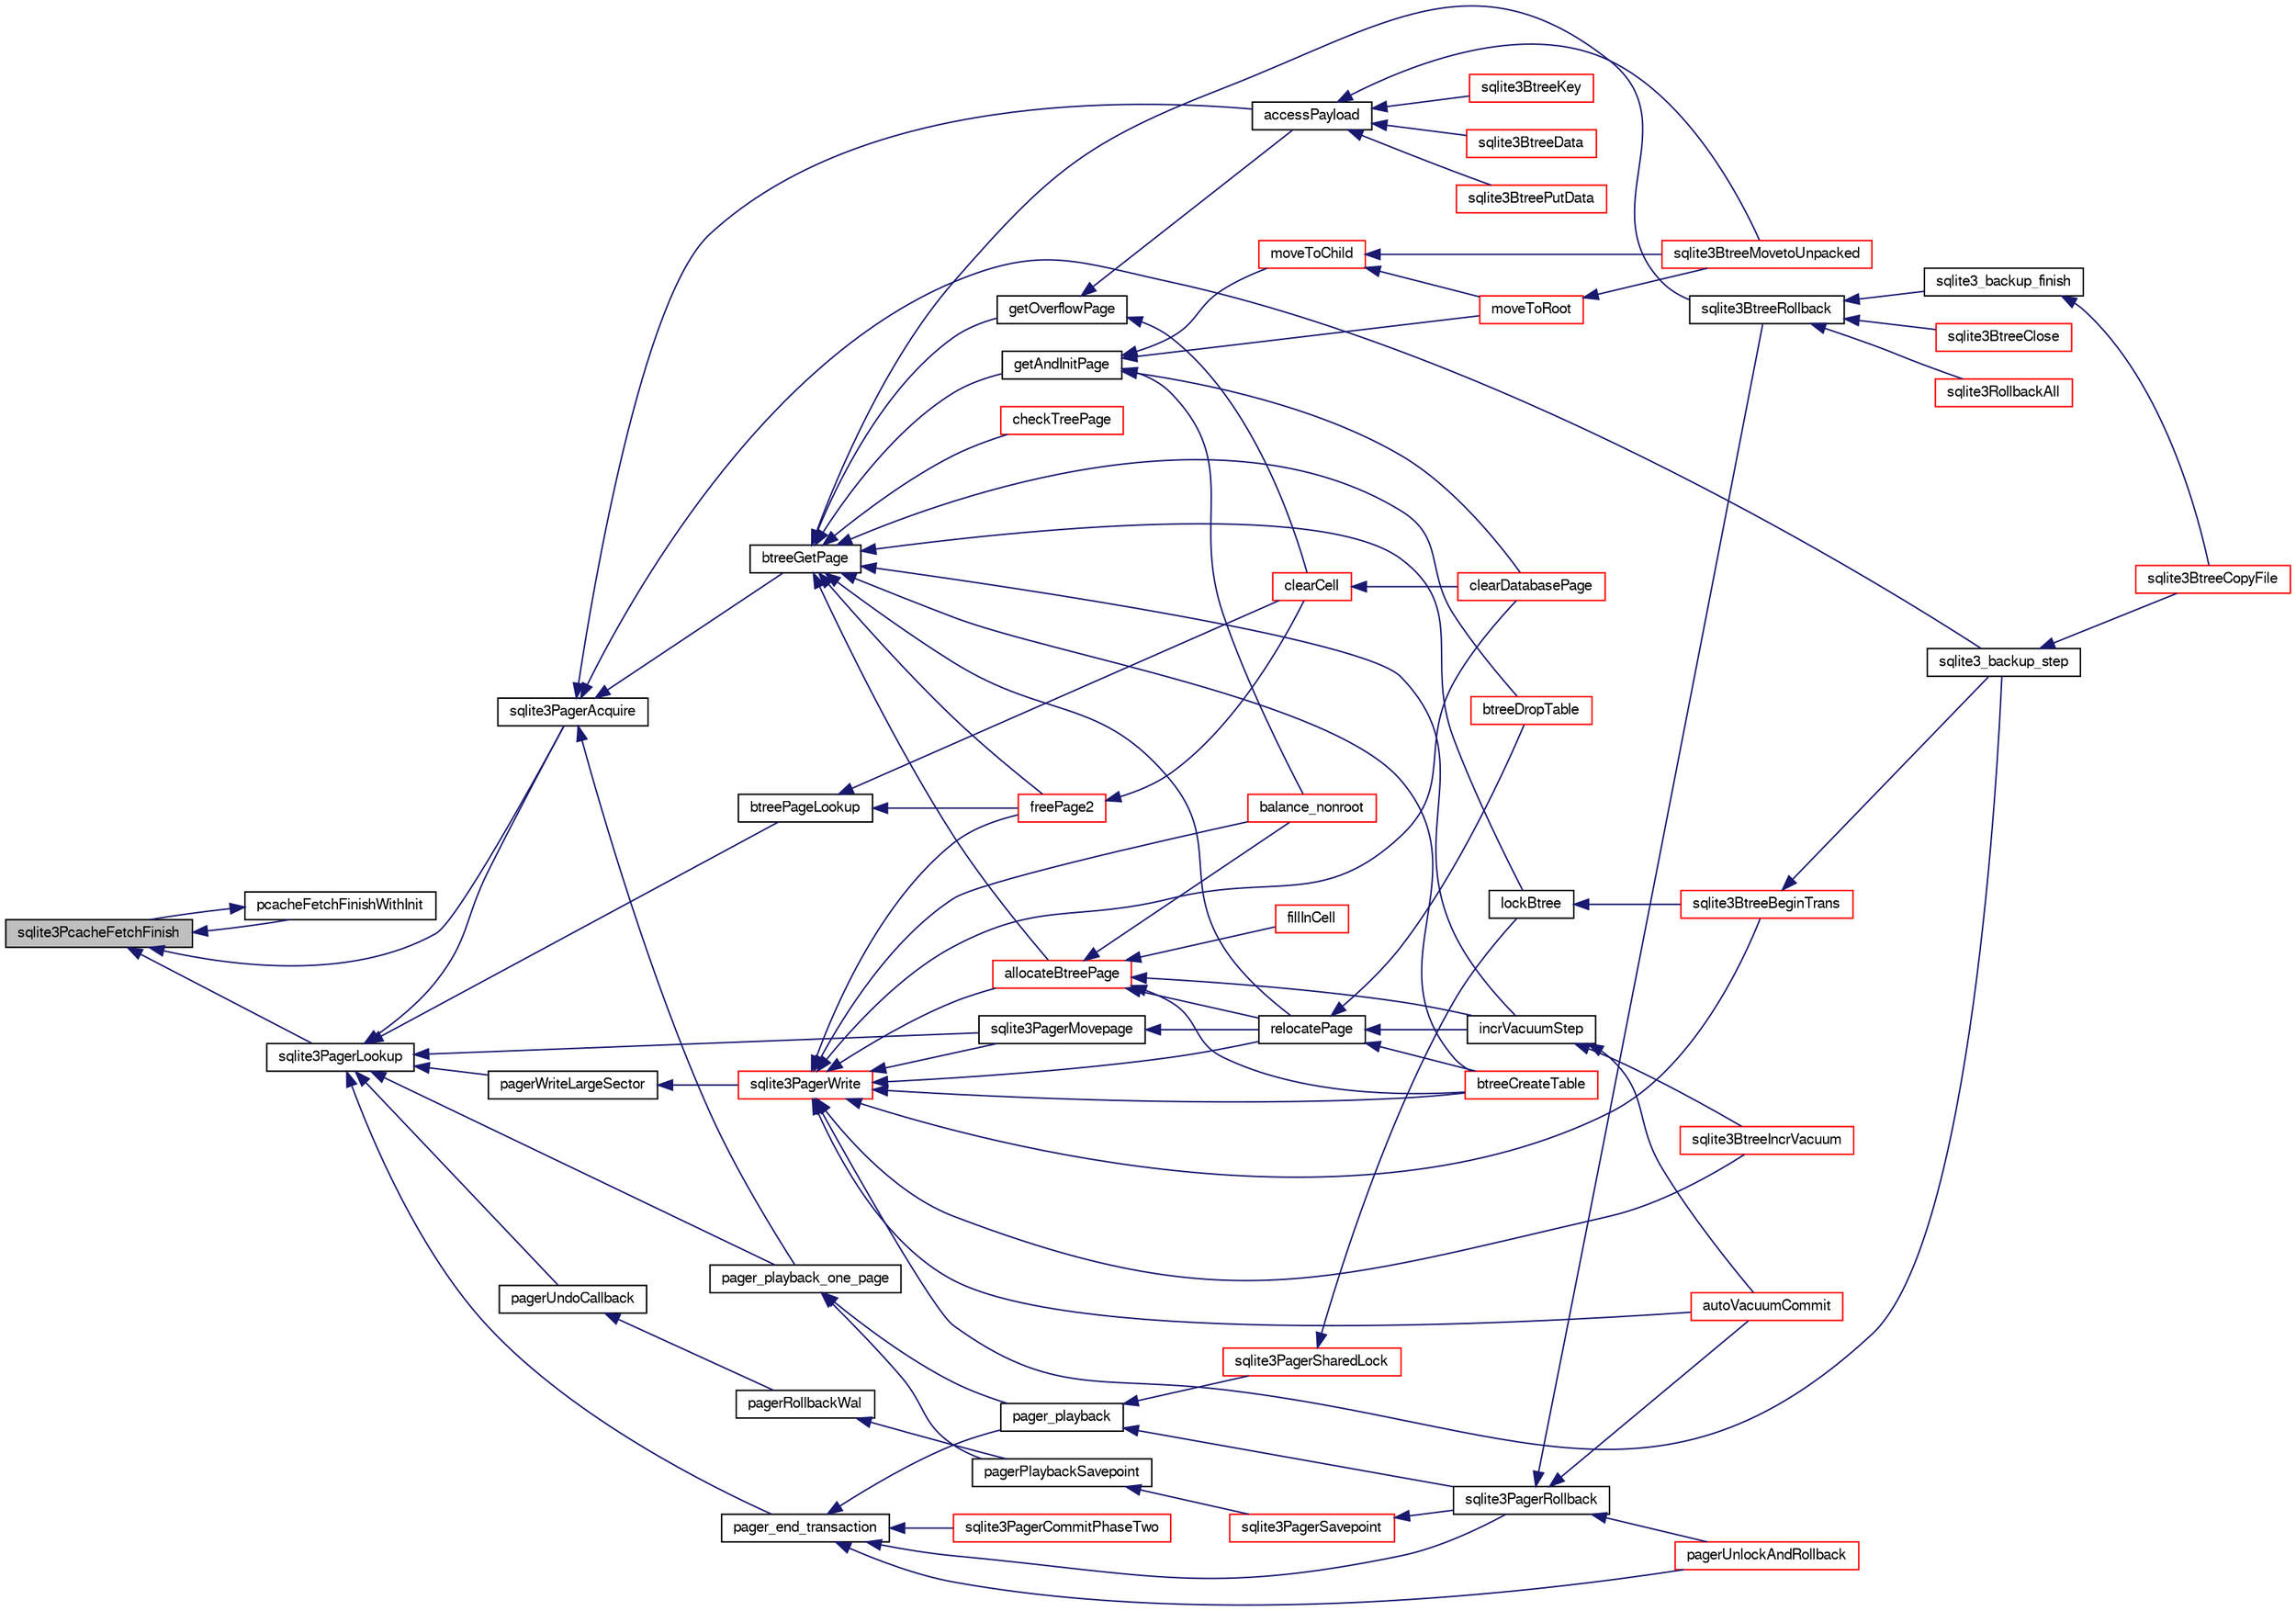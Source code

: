 digraph "sqlite3PcacheFetchFinish"
{
  edge [fontname="FreeSans",fontsize="10",labelfontname="FreeSans",labelfontsize="10"];
  node [fontname="FreeSans",fontsize="10",shape=record];
  rankdir="LR";
  Node652669 [label="sqlite3PcacheFetchFinish",height=0.2,width=0.4,color="black", fillcolor="grey75", style="filled", fontcolor="black"];
  Node652669 -> Node652670 [dir="back",color="midnightblue",fontsize="10",style="solid",fontname="FreeSans"];
  Node652670 [label="pcacheFetchFinishWithInit",height=0.2,width=0.4,color="black", fillcolor="white", style="filled",URL="$sqlite3_8c.html#aa202d18b38a90f758ff6ccfc956920eb"];
  Node652670 -> Node652669 [dir="back",color="midnightblue",fontsize="10",style="solid",fontname="FreeSans"];
  Node652669 -> Node652671 [dir="back",color="midnightblue",fontsize="10",style="solid",fontname="FreeSans"];
  Node652671 [label="sqlite3PagerAcquire",height=0.2,width=0.4,color="black", fillcolor="white", style="filled",URL="$sqlite3_8c.html#a22a53daafd2bd778cda390312651f994"];
  Node652671 -> Node652672 [dir="back",color="midnightblue",fontsize="10",style="solid",fontname="FreeSans"];
  Node652672 [label="pager_playback_one_page",height=0.2,width=0.4,color="black", fillcolor="white", style="filled",URL="$sqlite3_8c.html#adfca1dee9939482792fe2b4ed982d00e"];
  Node652672 -> Node652673 [dir="back",color="midnightblue",fontsize="10",style="solid",fontname="FreeSans"];
  Node652673 [label="pager_playback",height=0.2,width=0.4,color="black", fillcolor="white", style="filled",URL="$sqlite3_8c.html#a9d9a750a9fc76eb4b668c8a16b164a65"];
  Node652673 -> Node652674 [dir="back",color="midnightblue",fontsize="10",style="solid",fontname="FreeSans"];
  Node652674 [label="sqlite3PagerSharedLock",height=0.2,width=0.4,color="red", fillcolor="white", style="filled",URL="$sqlite3_8c.html#a58c197b629fb6eaacf96c7add57c70df"];
  Node652674 -> Node652937 [dir="back",color="midnightblue",fontsize="10",style="solid",fontname="FreeSans"];
  Node652937 [label="lockBtree",height=0.2,width=0.4,color="black", fillcolor="white", style="filled",URL="$sqlite3_8c.html#a5b808194d3178be15705a420265cee9d"];
  Node652937 -> Node652938 [dir="back",color="midnightblue",fontsize="10",style="solid",fontname="FreeSans"];
  Node652938 [label="sqlite3BtreeBeginTrans",height=0.2,width=0.4,color="red", fillcolor="white", style="filled",URL="$sqlite3_8c.html#a52d6706df15c67c22aa7d0e290c16bf5"];
  Node652938 -> Node652889 [dir="back",color="midnightblue",fontsize="10",style="solid",fontname="FreeSans"];
  Node652889 [label="sqlite3_backup_step",height=0.2,width=0.4,color="black", fillcolor="white", style="filled",URL="$sqlite3_8h.html#a1699b75e98d082eebc465a9e64c35269"];
  Node652889 -> Node652890 [dir="back",color="midnightblue",fontsize="10",style="solid",fontname="FreeSans"];
  Node652890 [label="sqlite3BtreeCopyFile",height=0.2,width=0.4,color="red", fillcolor="white", style="filled",URL="$sqlite3_8c.html#a4d9e19a79f0d5c1dfcef0bd137ae83f9"];
  Node652673 -> Node652940 [dir="back",color="midnightblue",fontsize="10",style="solid",fontname="FreeSans"];
  Node652940 [label="sqlite3PagerRollback",height=0.2,width=0.4,color="black", fillcolor="white", style="filled",URL="$sqlite3_8c.html#afdd2ecbb97b7a716892ff6bd10c7dfd0"];
  Node652940 -> Node652941 [dir="back",color="midnightblue",fontsize="10",style="solid",fontname="FreeSans"];
  Node652941 [label="pagerUnlockAndRollback",height=0.2,width=0.4,color="red", fillcolor="white", style="filled",URL="$sqlite3_8c.html#a02d96b7bf62c3b13ba905d168914518c"];
  Node652940 -> Node652977 [dir="back",color="midnightblue",fontsize="10",style="solid",fontname="FreeSans"];
  Node652977 [label="autoVacuumCommit",height=0.2,width=0.4,color="red", fillcolor="white", style="filled",URL="$sqlite3_8c.html#a809d22c6311135ae3048adf41febaef0"];
  Node652940 -> Node653004 [dir="back",color="midnightblue",fontsize="10",style="solid",fontname="FreeSans"];
  Node653004 [label="sqlite3BtreeRollback",height=0.2,width=0.4,color="black", fillcolor="white", style="filled",URL="$sqlite3_8c.html#a317473acdafdd688385c8954f09de186"];
  Node653004 -> Node652949 [dir="back",color="midnightblue",fontsize="10",style="solid",fontname="FreeSans"];
  Node652949 [label="sqlite3BtreeClose",height=0.2,width=0.4,color="red", fillcolor="white", style="filled",URL="$sqlite3_8c.html#a729b65009b66a99200496b09c124df01"];
  Node653004 -> Node652906 [dir="back",color="midnightblue",fontsize="10",style="solid",fontname="FreeSans"];
  Node652906 [label="sqlite3_backup_finish",height=0.2,width=0.4,color="black", fillcolor="white", style="filled",URL="$sqlite3_8h.html#a176857dd58d99be53b6d7305533e0048"];
  Node652906 -> Node652890 [dir="back",color="midnightblue",fontsize="10",style="solid",fontname="FreeSans"];
  Node653004 -> Node652894 [dir="back",color="midnightblue",fontsize="10",style="solid",fontname="FreeSans"];
  Node652894 [label="sqlite3RollbackAll",height=0.2,width=0.4,color="red", fillcolor="white", style="filled",URL="$sqlite3_8c.html#ad902dd388d73208539f557962e3fe6bb"];
  Node652672 -> Node652963 [dir="back",color="midnightblue",fontsize="10",style="solid",fontname="FreeSans"];
  Node652963 [label="pagerPlaybackSavepoint",height=0.2,width=0.4,color="black", fillcolor="white", style="filled",URL="$sqlite3_8c.html#aedf76c3b6661c4244cc3e2c5464fd12e"];
  Node652963 -> Node652964 [dir="back",color="midnightblue",fontsize="10",style="solid",fontname="FreeSans"];
  Node652964 [label="sqlite3PagerSavepoint",height=0.2,width=0.4,color="red", fillcolor="white", style="filled",URL="$sqlite3_8c.html#a8b5f1920b6a8b564a47e243868f2c8d4"];
  Node652964 -> Node652940 [dir="back",color="midnightblue",fontsize="10",style="solid",fontname="FreeSans"];
  Node652671 -> Node653056 [dir="back",color="midnightblue",fontsize="10",style="solid",fontname="FreeSans"];
  Node653056 [label="btreeGetPage",height=0.2,width=0.4,color="black", fillcolor="white", style="filled",URL="$sqlite3_8c.html#ac59679e30ceb0190614fbd19a7feb6de"];
  Node653056 -> Node653037 [dir="back",color="midnightblue",fontsize="10",style="solid",fontname="FreeSans"];
  Node653037 [label="getAndInitPage",height=0.2,width=0.4,color="black", fillcolor="white", style="filled",URL="$sqlite3_8c.html#ae85122d12808231a8d58459440a405ab"];
  Node653037 -> Node653038 [dir="back",color="midnightblue",fontsize="10",style="solid",fontname="FreeSans"];
  Node653038 [label="moveToChild",height=0.2,width=0.4,color="red", fillcolor="white", style="filled",URL="$sqlite3_8c.html#a1dbea539dd841af085ba1e1390922237"];
  Node653038 -> Node653039 [dir="back",color="midnightblue",fontsize="10",style="solid",fontname="FreeSans"];
  Node653039 [label="moveToRoot",height=0.2,width=0.4,color="red", fillcolor="white", style="filled",URL="$sqlite3_8c.html#a2b8fb9bf88e10e7e4dedc8da64e7e956"];
  Node653039 -> Node653010 [dir="back",color="midnightblue",fontsize="10",style="solid",fontname="FreeSans"];
  Node653010 [label="sqlite3BtreeMovetoUnpacked",height=0.2,width=0.4,color="red", fillcolor="white", style="filled",URL="$sqlite3_8c.html#a6d0b5aed55d5e85a0a6bfcae169fe579"];
  Node653038 -> Node653010 [dir="back",color="midnightblue",fontsize="10",style="solid",fontname="FreeSans"];
  Node653037 -> Node653039 [dir="back",color="midnightblue",fontsize="10",style="solid",fontname="FreeSans"];
  Node653037 -> Node652983 [dir="back",color="midnightblue",fontsize="10",style="solid",fontname="FreeSans"];
  Node652983 [label="balance_nonroot",height=0.2,width=0.4,color="red", fillcolor="white", style="filled",URL="$sqlite3_8c.html#a513ba5c0beb3462a4b60064469f1539d"];
  Node653037 -> Node652992 [dir="back",color="midnightblue",fontsize="10",style="solid",fontname="FreeSans"];
  Node652992 [label="clearDatabasePage",height=0.2,width=0.4,color="red", fillcolor="white", style="filled",URL="$sqlite3_8c.html#aecc3046a56feeeabd3ca93c0685e35d5"];
  Node653056 -> Node652937 [dir="back",color="midnightblue",fontsize="10",style="solid",fontname="FreeSans"];
  Node653056 -> Node652974 [dir="back",color="midnightblue",fontsize="10",style="solid",fontname="FreeSans"];
  Node652974 [label="relocatePage",height=0.2,width=0.4,color="black", fillcolor="white", style="filled",URL="$sqlite3_8c.html#af8fb5934ff87b02845c89350c57fd2bc"];
  Node652974 -> Node652975 [dir="back",color="midnightblue",fontsize="10",style="solid",fontname="FreeSans"];
  Node652975 [label="incrVacuumStep",height=0.2,width=0.4,color="black", fillcolor="white", style="filled",URL="$sqlite3_8c.html#a68a85130a567f1700dc0907ec9227892"];
  Node652975 -> Node652976 [dir="back",color="midnightblue",fontsize="10",style="solid",fontname="FreeSans"];
  Node652976 [label="sqlite3BtreeIncrVacuum",height=0.2,width=0.4,color="red", fillcolor="white", style="filled",URL="$sqlite3_8c.html#a0b4c98acfd785fc6d5dc5c3237030318"];
  Node652975 -> Node652977 [dir="back",color="midnightblue",fontsize="10",style="solid",fontname="FreeSans"];
  Node652974 -> Node652978 [dir="back",color="midnightblue",fontsize="10",style="solid",fontname="FreeSans"];
  Node652978 [label="btreeCreateTable",height=0.2,width=0.4,color="red", fillcolor="white", style="filled",URL="$sqlite3_8c.html#a48e09eaac366a6b585edd02553872954"];
  Node652974 -> Node652980 [dir="back",color="midnightblue",fontsize="10",style="solid",fontname="FreeSans"];
  Node652980 [label="btreeDropTable",height=0.2,width=0.4,color="red", fillcolor="white", style="filled",URL="$sqlite3_8c.html#abba4061ea34842db278e91f537d2c2ff"];
  Node653056 -> Node652975 [dir="back",color="midnightblue",fontsize="10",style="solid",fontname="FreeSans"];
  Node653056 -> Node653004 [dir="back",color="midnightblue",fontsize="10",style="solid",fontname="FreeSans"];
  Node653056 -> Node652998 [dir="back",color="midnightblue",fontsize="10",style="solid",fontname="FreeSans"];
  Node652998 [label="getOverflowPage",height=0.2,width=0.4,color="black", fillcolor="white", style="filled",URL="$sqlite3_8c.html#af907f898e049d621e2c9dc1ed1d63cf4"];
  Node652998 -> Node652999 [dir="back",color="midnightblue",fontsize="10",style="solid",fontname="FreeSans"];
  Node652999 [label="accessPayload",height=0.2,width=0.4,color="black", fillcolor="white", style="filled",URL="$sqlite3_8c.html#acf70e6d3cb6afd54d677b3dffb6959d2"];
  Node652999 -> Node653000 [dir="back",color="midnightblue",fontsize="10",style="solid",fontname="FreeSans"];
  Node653000 [label="sqlite3BtreeKey",height=0.2,width=0.4,color="red", fillcolor="white", style="filled",URL="$sqlite3_8c.html#ac2d5b22a7aae9c57b8a4ef7be643c1cd"];
  Node652999 -> Node653009 [dir="back",color="midnightblue",fontsize="10",style="solid",fontname="FreeSans"];
  Node653009 [label="sqlite3BtreeData",height=0.2,width=0.4,color="red", fillcolor="white", style="filled",URL="$sqlite3_8c.html#a1790f0a3e62aea4361ab60996272a78c"];
  Node652999 -> Node653010 [dir="back",color="midnightblue",fontsize="10",style="solid",fontname="FreeSans"];
  Node652999 -> Node653005 [dir="back",color="midnightblue",fontsize="10",style="solid",fontname="FreeSans"];
  Node653005 [label="sqlite3BtreePutData",height=0.2,width=0.4,color="red", fillcolor="white", style="filled",URL="$sqlite3_8c.html#a3de4f8662e8ea70d283bd57db1152a4c"];
  Node652998 -> Node652995 [dir="back",color="midnightblue",fontsize="10",style="solid",fontname="FreeSans"];
  Node652995 [label="clearCell",height=0.2,width=0.4,color="red", fillcolor="white", style="filled",URL="$sqlite3_8c.html#acde9692b1b53b7e35fa3ee62c01a0341"];
  Node652995 -> Node652992 [dir="back",color="midnightblue",fontsize="10",style="solid",fontname="FreeSans"];
  Node653056 -> Node653015 [dir="back",color="midnightblue",fontsize="10",style="solid",fontname="FreeSans"];
  Node653015 [label="allocateBtreePage",height=0.2,width=0.4,color="red", fillcolor="white", style="filled",URL="$sqlite3_8c.html#ae84ce1103eabfe9455a6a59e6cec4a33"];
  Node653015 -> Node652974 [dir="back",color="midnightblue",fontsize="10",style="solid",fontname="FreeSans"];
  Node653015 -> Node652975 [dir="back",color="midnightblue",fontsize="10",style="solid",fontname="FreeSans"];
  Node653015 -> Node652996 [dir="back",color="midnightblue",fontsize="10",style="solid",fontname="FreeSans"];
  Node652996 [label="fillInCell",height=0.2,width=0.4,color="red", fillcolor="white", style="filled",URL="$sqlite3_8c.html#ab66a77004cf93954f2aae7e52a4e51a7"];
  Node653015 -> Node652983 [dir="back",color="midnightblue",fontsize="10",style="solid",fontname="FreeSans"];
  Node653015 -> Node652978 [dir="back",color="midnightblue",fontsize="10",style="solid",fontname="FreeSans"];
  Node653056 -> Node652990 [dir="back",color="midnightblue",fontsize="10",style="solid",fontname="FreeSans"];
  Node652990 [label="freePage2",height=0.2,width=0.4,color="red", fillcolor="white", style="filled",URL="$sqlite3_8c.html#a625a2c2bdaf95cdb3a7cb945201f7efb"];
  Node652990 -> Node652995 [dir="back",color="midnightblue",fontsize="10",style="solid",fontname="FreeSans"];
  Node653056 -> Node652978 [dir="back",color="midnightblue",fontsize="10",style="solid",fontname="FreeSans"];
  Node653056 -> Node652980 [dir="back",color="midnightblue",fontsize="10",style="solid",fontname="FreeSans"];
  Node653056 -> Node653018 [dir="back",color="midnightblue",fontsize="10",style="solid",fontname="FreeSans"];
  Node653018 [label="checkTreePage",height=0.2,width=0.4,color="red", fillcolor="white", style="filled",URL="$sqlite3_8c.html#a0bdac89d12e5ac328d260ae8259777b2"];
  Node652671 -> Node652999 [dir="back",color="midnightblue",fontsize="10",style="solid",fontname="FreeSans"];
  Node652671 -> Node652889 [dir="back",color="midnightblue",fontsize="10",style="solid",fontname="FreeSans"];
  Node652669 -> Node653057 [dir="back",color="midnightblue",fontsize="10",style="solid",fontname="FreeSans"];
  Node653057 [label="sqlite3PagerLookup",height=0.2,width=0.4,color="black", fillcolor="white", style="filled",URL="$sqlite3_8c.html#a1252ec03814f64eed236cfb21094cafd"];
  Node653057 -> Node652956 [dir="back",color="midnightblue",fontsize="10",style="solid",fontname="FreeSans"];
  Node652956 [label="pager_end_transaction",height=0.2,width=0.4,color="black", fillcolor="white", style="filled",URL="$sqlite3_8c.html#a0814e2cfab386b1e3ba74528870339fe"];
  Node652956 -> Node652941 [dir="back",color="midnightblue",fontsize="10",style="solid",fontname="FreeSans"];
  Node652956 -> Node652673 [dir="back",color="midnightblue",fontsize="10",style="solid",fontname="FreeSans"];
  Node652956 -> Node652957 [dir="back",color="midnightblue",fontsize="10",style="solid",fontname="FreeSans"];
  Node652957 [label="sqlite3PagerCommitPhaseTwo",height=0.2,width=0.4,color="red", fillcolor="white", style="filled",URL="$sqlite3_8c.html#a18af1df44bbc3ae598f0559f6fc5861e"];
  Node652956 -> Node652940 [dir="back",color="midnightblue",fontsize="10",style="solid",fontname="FreeSans"];
  Node653057 -> Node652672 [dir="back",color="midnightblue",fontsize="10",style="solid",fontname="FreeSans"];
  Node653057 -> Node652961 [dir="back",color="midnightblue",fontsize="10",style="solid",fontname="FreeSans"];
  Node652961 [label="pagerUndoCallback",height=0.2,width=0.4,color="black", fillcolor="white", style="filled",URL="$sqlite3_8c.html#aca578b7eaed97dbbc2219eb67e1de24f"];
  Node652961 -> Node652962 [dir="back",color="midnightblue",fontsize="10",style="solid",fontname="FreeSans"];
  Node652962 [label="pagerRollbackWal",height=0.2,width=0.4,color="black", fillcolor="white", style="filled",URL="$sqlite3_8c.html#a80911cae8e3a137646b54d4e3e52147b"];
  Node652962 -> Node652963 [dir="back",color="midnightblue",fontsize="10",style="solid",fontname="FreeSans"];
  Node653057 -> Node652671 [dir="back",color="midnightblue",fontsize="10",style="solid",fontname="FreeSans"];
  Node653057 -> Node653026 [dir="back",color="midnightblue",fontsize="10",style="solid",fontname="FreeSans"];
  Node653026 [label="pagerWriteLargeSector",height=0.2,width=0.4,color="black", fillcolor="white", style="filled",URL="$sqlite3_8c.html#a06334f0cc1c2dc95ffe29c2359928b92"];
  Node653026 -> Node653027 [dir="back",color="midnightblue",fontsize="10",style="solid",fontname="FreeSans"];
  Node653027 [label="sqlite3PagerWrite",height=0.2,width=0.4,color="red", fillcolor="white", style="filled",URL="$sqlite3_8c.html#ad4b8aee028ee99575b0748b299e04ed0"];
  Node653027 -> Node653028 [dir="back",color="midnightblue",fontsize="10",style="solid",fontname="FreeSans"];
  Node653028 [label="sqlite3PagerMovepage",height=0.2,width=0.4,color="black", fillcolor="white", style="filled",URL="$sqlite3_8c.html#a8cdedc7a185709301f12c4d7b305aa1e"];
  Node653028 -> Node652974 [dir="back",color="midnightblue",fontsize="10",style="solid",fontname="FreeSans"];
  Node653027 -> Node652938 [dir="back",color="midnightblue",fontsize="10",style="solid",fontname="FreeSans"];
  Node653027 -> Node652974 [dir="back",color="midnightblue",fontsize="10",style="solid",fontname="FreeSans"];
  Node653027 -> Node652976 [dir="back",color="midnightblue",fontsize="10",style="solid",fontname="FreeSans"];
  Node653027 -> Node652977 [dir="back",color="midnightblue",fontsize="10",style="solid",fontname="FreeSans"];
  Node653027 -> Node653015 [dir="back",color="midnightblue",fontsize="10",style="solid",fontname="FreeSans"];
  Node653027 -> Node652990 [dir="back",color="midnightblue",fontsize="10",style="solid",fontname="FreeSans"];
  Node653027 -> Node652983 [dir="back",color="midnightblue",fontsize="10",style="solid",fontname="FreeSans"];
  Node653027 -> Node652978 [dir="back",color="midnightblue",fontsize="10",style="solid",fontname="FreeSans"];
  Node653027 -> Node652992 [dir="back",color="midnightblue",fontsize="10",style="solid",fontname="FreeSans"];
  Node653027 -> Node652889 [dir="back",color="midnightblue",fontsize="10",style="solid",fontname="FreeSans"];
  Node653057 -> Node653028 [dir="back",color="midnightblue",fontsize="10",style="solid",fontname="FreeSans"];
  Node653057 -> Node653058 [dir="back",color="midnightblue",fontsize="10",style="solid",fontname="FreeSans"];
  Node653058 [label="btreePageLookup",height=0.2,width=0.4,color="black", fillcolor="white", style="filled",URL="$sqlite3_8c.html#aae4e59cf09dae89f6e28511a5ac35527"];
  Node653058 -> Node652990 [dir="back",color="midnightblue",fontsize="10",style="solid",fontname="FreeSans"];
  Node653058 -> Node652995 [dir="back",color="midnightblue",fontsize="10",style="solid",fontname="FreeSans"];
}
